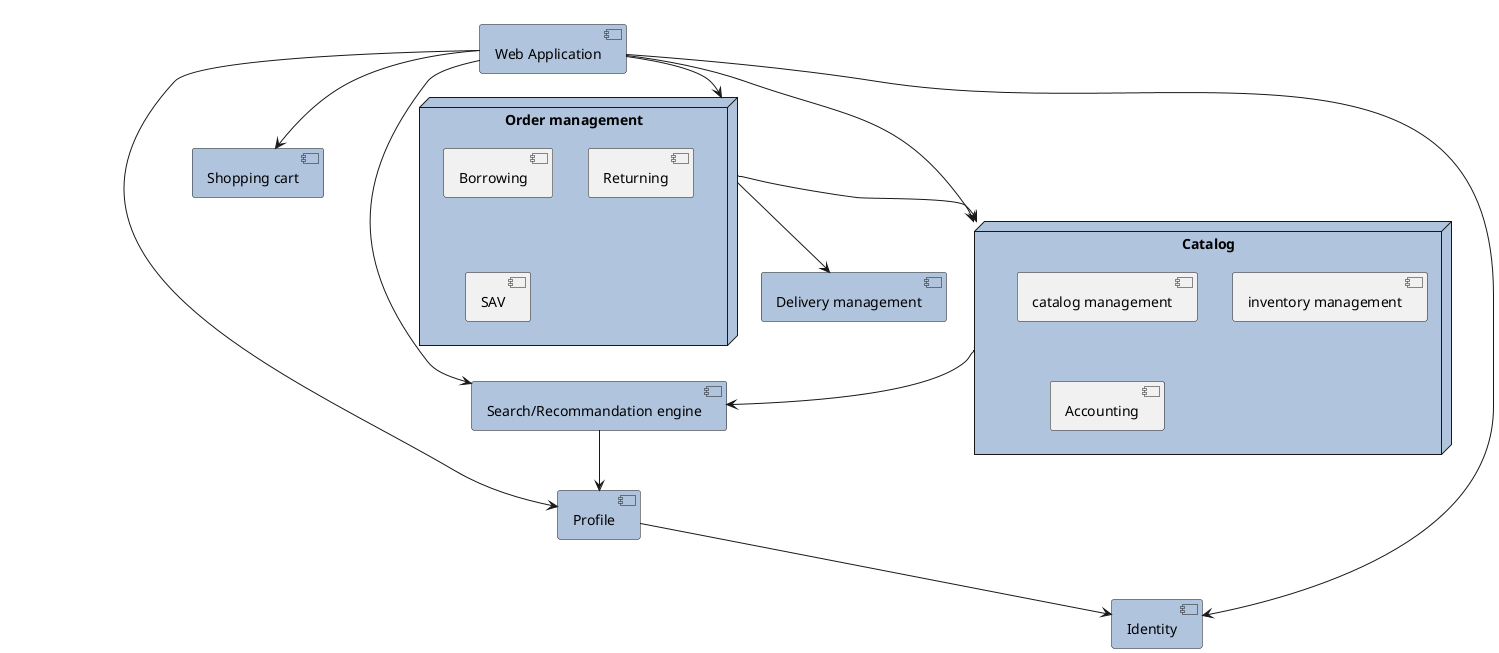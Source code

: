 @startuml

component "Web Application" #LightSteelBlue

component "Search/Recommandation engine" #LightSteelBlue

node "Order management" #LightSteelBlue {
    [Borrowing]
    [Returning]
    [SAV]
}

component "Shopping cart" #LightSteelBlue

component "Delivery management" #LightSteelBlue

node "Catalog" #LightSteelBlue {
    [catalog management]
    [inventory management]
    [Accounting]
}

component "Profile" #LightSteelBlue

component "Identity" #LightSteelBlue

"Web Application" --> Catalog
"Web Application" --> Profile
"Web Application" --> Identity
"Web Application" --> "Search/Recommandation engine"
"Web Application" --> "Shopping cart"
"Web Application" --> "Order management"
Catalog --> "Search/Recommandation engine"
"Search/Recommandation engine" --> Profile
"Order management" --> Catalog
"Order management" --> "Delivery management"
Profile --> Identity

@enduml